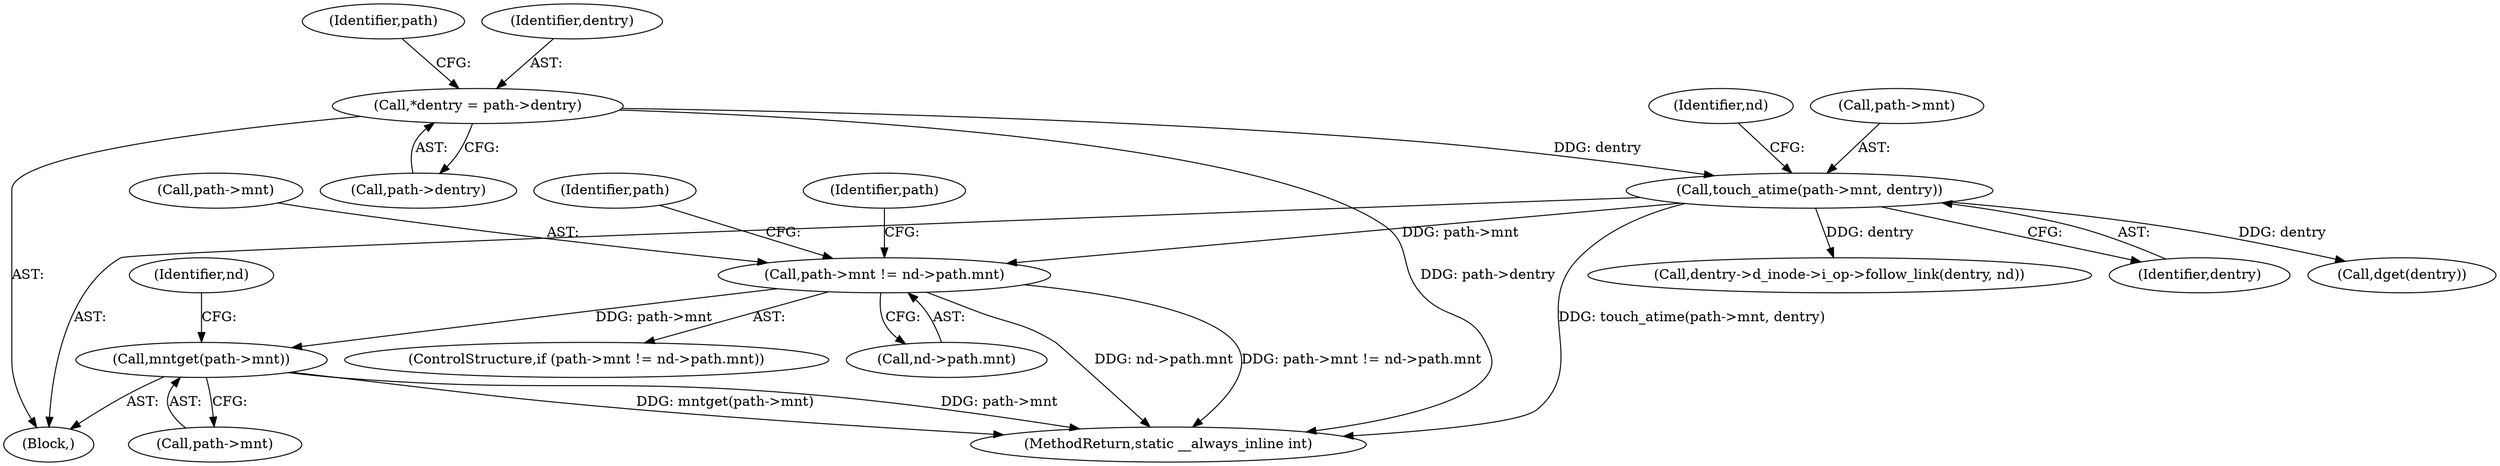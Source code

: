 digraph "0_linux_86acdca1b63e6890540fa19495cfc708beff3d8b@pointer" {
"1000136" [label="(Call,mntget(path->mnt))"];
"1000121" [label="(Call,path->mnt != nd->path.mnt)"];
"1000112" [label="(Call,touch_atime(path->mnt, dentry))"];
"1000107" [label="(Call,*dentry = path->dentry)"];
"1000120" [label="(ControlStructure,if (path->mnt != nd->path.mnt))"];
"1000137" [label="(Call,path->mnt)"];
"1000109" [label="(Call,path->dentry)"];
"1000121" [label="(Call,path->mnt != nd->path.mnt)"];
"1000211" [label="(MethodReturn,static __always_inline int)"];
"1000147" [label="(Call,dentry->d_inode->i_op->follow_link(dentry, nd))"];
"1000122" [label="(Call,path->mnt)"];
"1000118" [label="(Identifier,nd)"];
"1000112" [label="(Call,touch_atime(path->mnt, dentry))"];
"1000125" [label="(Call,nd->path.mnt)"];
"1000114" [label="(Identifier,path)"];
"1000107" [label="(Call,*dentry = path->dentry)"];
"1000136" [label="(Call,mntget(path->mnt))"];
"1000132" [label="(Identifier,path)"];
"1000116" [label="(Identifier,dentry)"];
"1000138" [label="(Identifier,path)"];
"1000113" [label="(Call,path->mnt)"];
"1000134" [label="(Call,dget(dentry))"];
"1000108" [label="(Identifier,dentry)"];
"1000103" [label="(Block,)"];
"1000142" [label="(Identifier,nd)"];
"1000136" -> "1000103"  [label="AST: "];
"1000136" -> "1000137"  [label="CFG: "];
"1000137" -> "1000136"  [label="AST: "];
"1000142" -> "1000136"  [label="CFG: "];
"1000136" -> "1000211"  [label="DDG: mntget(path->mnt)"];
"1000136" -> "1000211"  [label="DDG: path->mnt"];
"1000121" -> "1000136"  [label="DDG: path->mnt"];
"1000121" -> "1000120"  [label="AST: "];
"1000121" -> "1000125"  [label="CFG: "];
"1000122" -> "1000121"  [label="AST: "];
"1000125" -> "1000121"  [label="AST: "];
"1000132" -> "1000121"  [label="CFG: "];
"1000138" -> "1000121"  [label="CFG: "];
"1000121" -> "1000211"  [label="DDG: nd->path.mnt"];
"1000121" -> "1000211"  [label="DDG: path->mnt != nd->path.mnt"];
"1000112" -> "1000121"  [label="DDG: path->mnt"];
"1000112" -> "1000103"  [label="AST: "];
"1000112" -> "1000116"  [label="CFG: "];
"1000113" -> "1000112"  [label="AST: "];
"1000116" -> "1000112"  [label="AST: "];
"1000118" -> "1000112"  [label="CFG: "];
"1000112" -> "1000211"  [label="DDG: touch_atime(path->mnt, dentry)"];
"1000107" -> "1000112"  [label="DDG: dentry"];
"1000112" -> "1000134"  [label="DDG: dentry"];
"1000112" -> "1000147"  [label="DDG: dentry"];
"1000107" -> "1000103"  [label="AST: "];
"1000107" -> "1000109"  [label="CFG: "];
"1000108" -> "1000107"  [label="AST: "];
"1000109" -> "1000107"  [label="AST: "];
"1000114" -> "1000107"  [label="CFG: "];
"1000107" -> "1000211"  [label="DDG: path->dentry"];
}
